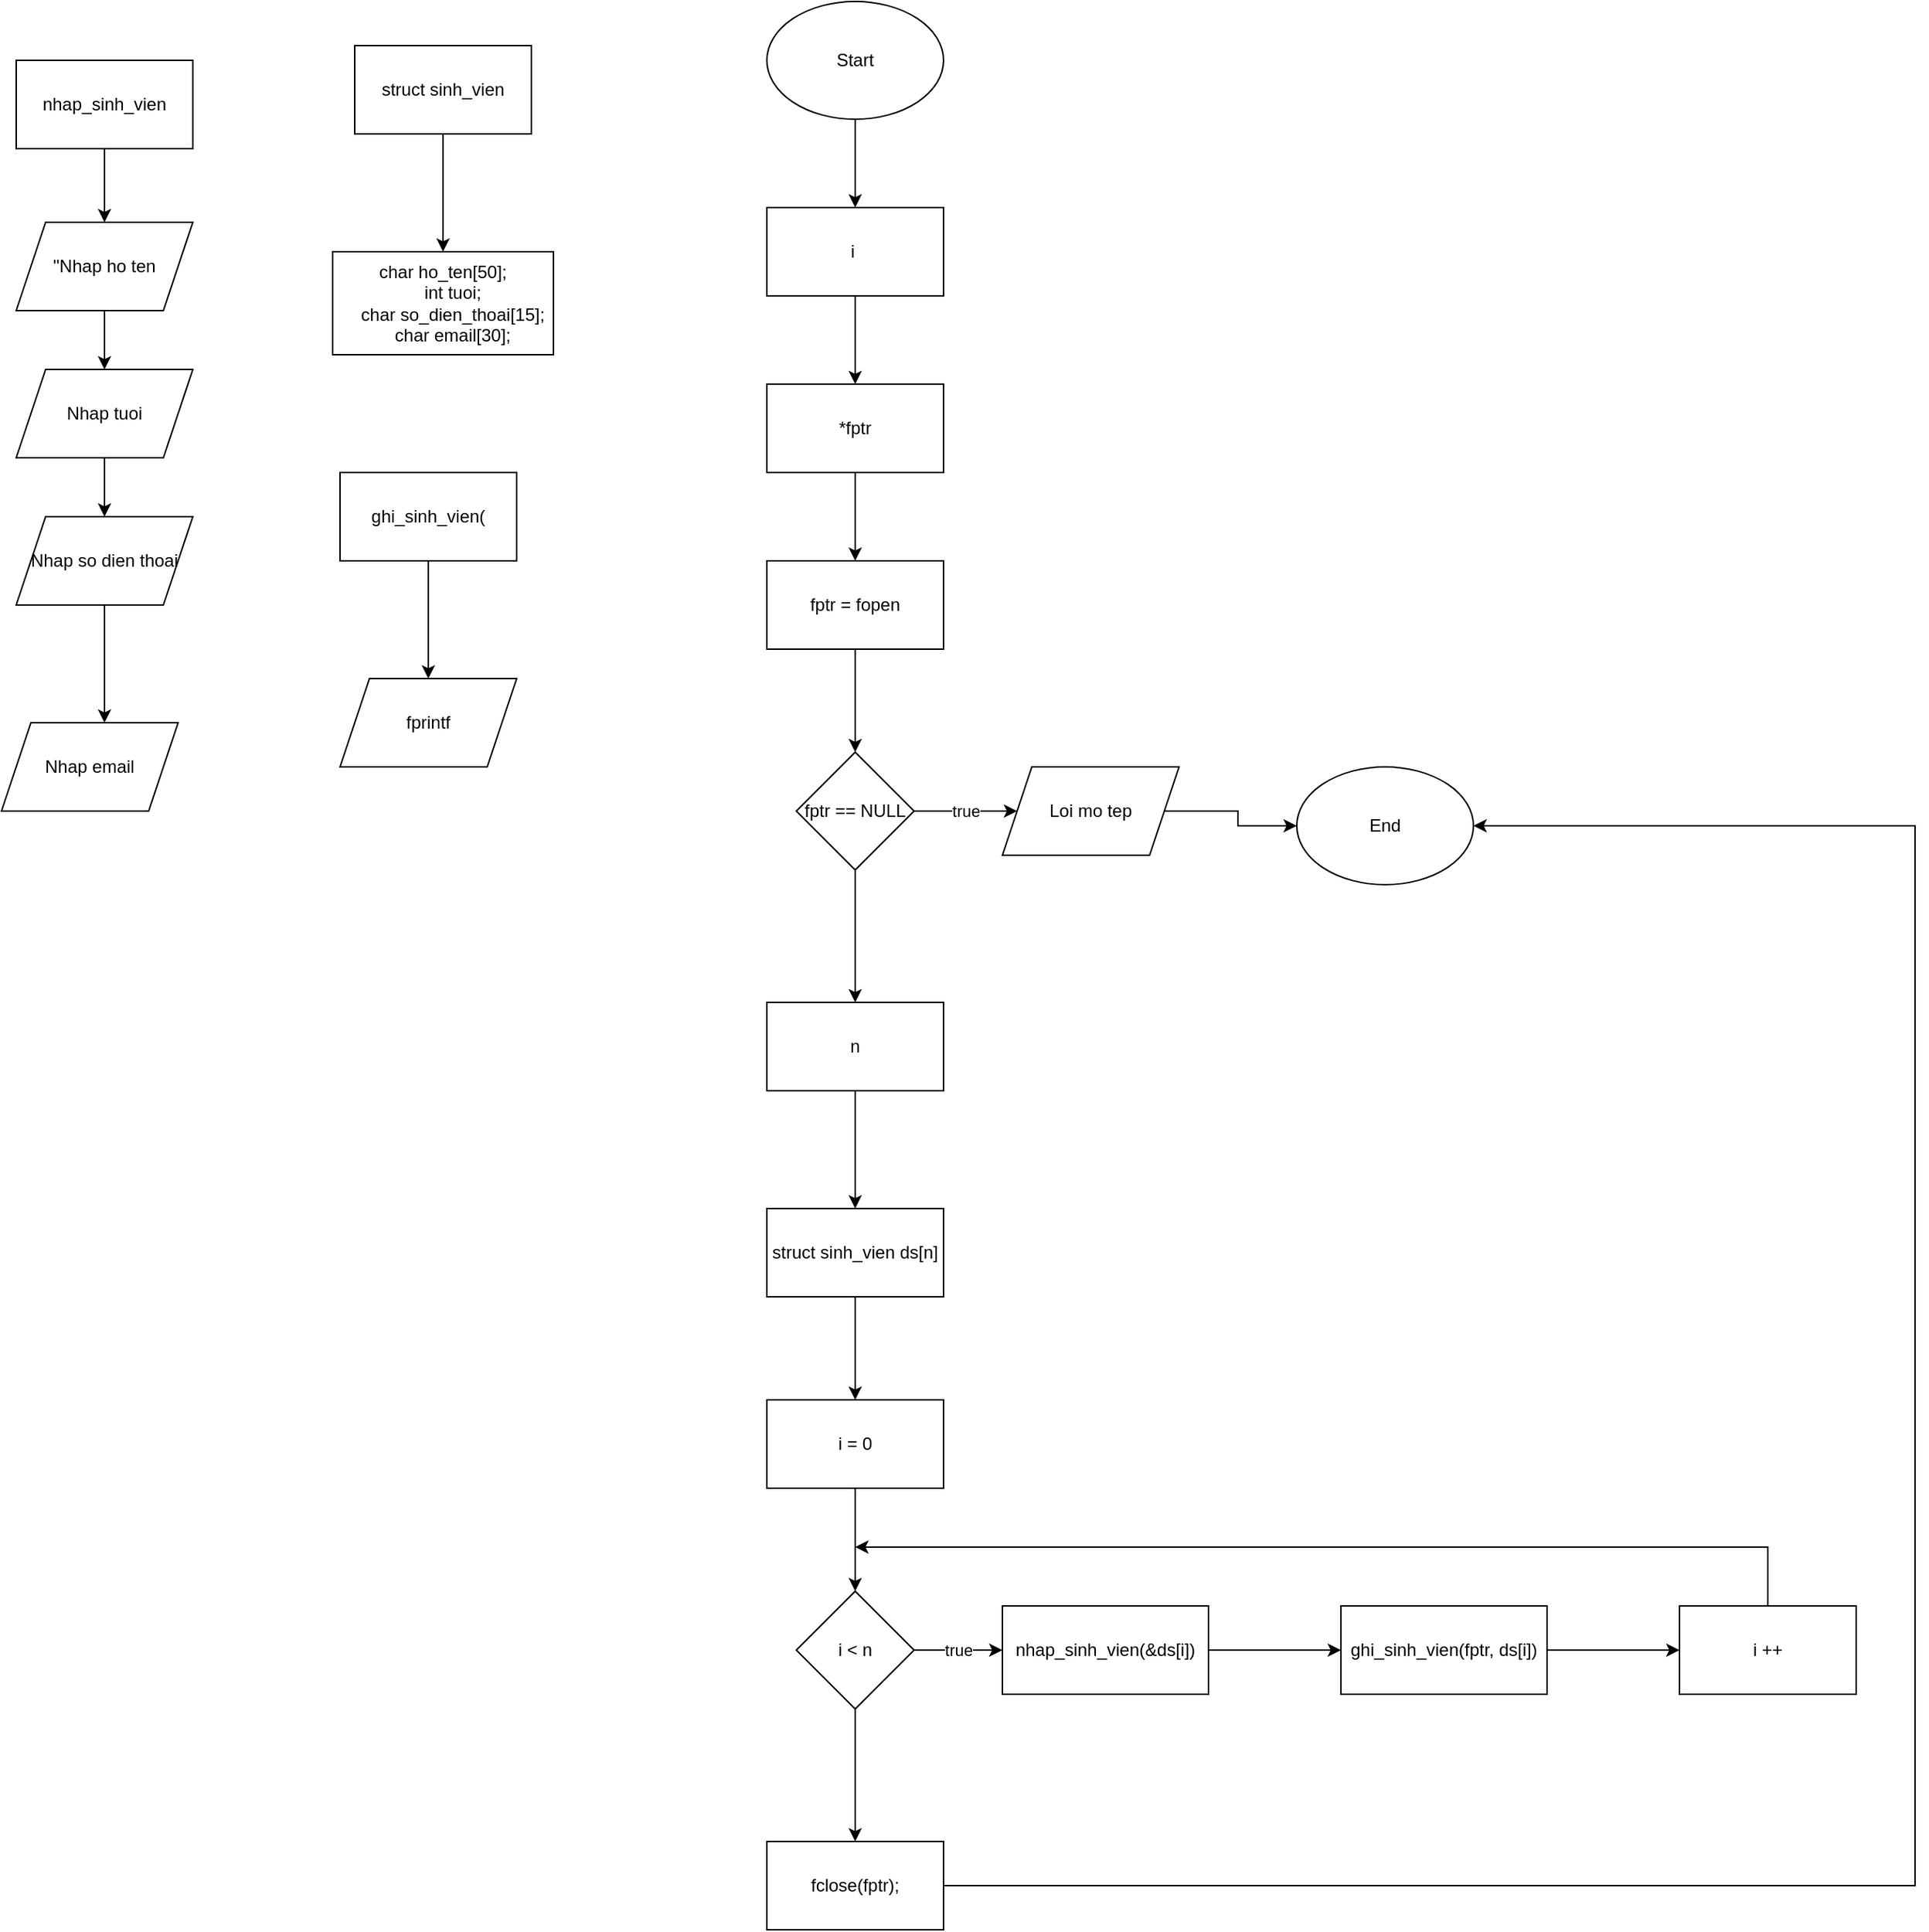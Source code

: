 <mxfile version="22.1.5" type="device">
  <diagram name="Trang-1" id="_hkdt1OeMiSNzskFohdb">
    <mxGraphModel dx="1388" dy="653" grid="1" gridSize="10" guides="1" tooltips="1" connect="1" arrows="1" fold="1" page="1" pageScale="1" pageWidth="827" pageHeight="1169" math="0" shadow="0">
      <root>
        <mxCell id="0" />
        <mxCell id="1" parent="0" />
        <mxCell id="2Biifjm0cx3JpDjnz7Q7-3" value="" style="edgeStyle=orthogonalEdgeStyle;rounded=0;orthogonalLoop=1;jettySize=auto;html=1;" edge="1" parent="1" source="2Biifjm0cx3JpDjnz7Q7-1" target="2Biifjm0cx3JpDjnz7Q7-2">
          <mxGeometry relative="1" as="geometry" />
        </mxCell>
        <mxCell id="2Biifjm0cx3JpDjnz7Q7-1" value="Start" style="ellipse;whiteSpace=wrap;html=1;" vertex="1" parent="1">
          <mxGeometry x="240" y="40" width="120" height="80" as="geometry" />
        </mxCell>
        <mxCell id="2Biifjm0cx3JpDjnz7Q7-5" value="" style="edgeStyle=orthogonalEdgeStyle;rounded=0;orthogonalLoop=1;jettySize=auto;html=1;" edge="1" parent="1" source="2Biifjm0cx3JpDjnz7Q7-2" target="2Biifjm0cx3JpDjnz7Q7-4">
          <mxGeometry relative="1" as="geometry" />
        </mxCell>
        <mxCell id="2Biifjm0cx3JpDjnz7Q7-2" value="i&amp;nbsp;" style="whiteSpace=wrap;html=1;" vertex="1" parent="1">
          <mxGeometry x="240" y="180" width="120" height="60" as="geometry" />
        </mxCell>
        <mxCell id="2Biifjm0cx3JpDjnz7Q7-7" value="" style="edgeStyle=orthogonalEdgeStyle;rounded=0;orthogonalLoop=1;jettySize=auto;html=1;" edge="1" parent="1" source="2Biifjm0cx3JpDjnz7Q7-4" target="2Biifjm0cx3JpDjnz7Q7-6">
          <mxGeometry relative="1" as="geometry" />
        </mxCell>
        <mxCell id="2Biifjm0cx3JpDjnz7Q7-4" value="*fptr" style="whiteSpace=wrap;html=1;" vertex="1" parent="1">
          <mxGeometry x="240" y="300" width="120" height="60" as="geometry" />
        </mxCell>
        <mxCell id="2Biifjm0cx3JpDjnz7Q7-9" value="" style="edgeStyle=orthogonalEdgeStyle;rounded=0;orthogonalLoop=1;jettySize=auto;html=1;" edge="1" parent="1" source="2Biifjm0cx3JpDjnz7Q7-6" target="2Biifjm0cx3JpDjnz7Q7-8">
          <mxGeometry relative="1" as="geometry" />
        </mxCell>
        <mxCell id="2Biifjm0cx3JpDjnz7Q7-6" value="fptr = fopen" style="whiteSpace=wrap;html=1;" vertex="1" parent="1">
          <mxGeometry x="240" y="420" width="120" height="60" as="geometry" />
        </mxCell>
        <mxCell id="2Biifjm0cx3JpDjnz7Q7-11" value="true" style="edgeStyle=orthogonalEdgeStyle;rounded=0;orthogonalLoop=1;jettySize=auto;html=1;" edge="1" parent="1" source="2Biifjm0cx3JpDjnz7Q7-8" target="2Biifjm0cx3JpDjnz7Q7-10">
          <mxGeometry relative="1" as="geometry" />
        </mxCell>
        <mxCell id="2Biifjm0cx3JpDjnz7Q7-15" value="" style="edgeStyle=orthogonalEdgeStyle;rounded=0;orthogonalLoop=1;jettySize=auto;html=1;" edge="1" parent="1" source="2Biifjm0cx3JpDjnz7Q7-8" target="2Biifjm0cx3JpDjnz7Q7-14">
          <mxGeometry relative="1" as="geometry" />
        </mxCell>
        <mxCell id="2Biifjm0cx3JpDjnz7Q7-8" value="fptr == NULL" style="rhombus;whiteSpace=wrap;html=1;" vertex="1" parent="1">
          <mxGeometry x="260" y="550" width="80" height="80" as="geometry" />
        </mxCell>
        <mxCell id="2Biifjm0cx3JpDjnz7Q7-13" value="" style="edgeStyle=orthogonalEdgeStyle;rounded=0;orthogonalLoop=1;jettySize=auto;html=1;" edge="1" parent="1" source="2Biifjm0cx3JpDjnz7Q7-10" target="2Biifjm0cx3JpDjnz7Q7-12">
          <mxGeometry relative="1" as="geometry" />
        </mxCell>
        <mxCell id="2Biifjm0cx3JpDjnz7Q7-10" value="Loi mo tep" style="shape=parallelogram;perimeter=parallelogramPerimeter;whiteSpace=wrap;html=1;fixedSize=1;" vertex="1" parent="1">
          <mxGeometry x="400" y="560" width="120" height="60" as="geometry" />
        </mxCell>
        <mxCell id="2Biifjm0cx3JpDjnz7Q7-12" value="End" style="ellipse;whiteSpace=wrap;html=1;" vertex="1" parent="1">
          <mxGeometry x="600" y="560" width="120" height="80" as="geometry" />
        </mxCell>
        <mxCell id="2Biifjm0cx3JpDjnz7Q7-17" value="" style="edgeStyle=orthogonalEdgeStyle;rounded=0;orthogonalLoop=1;jettySize=auto;html=1;" edge="1" parent="1" source="2Biifjm0cx3JpDjnz7Q7-14" target="2Biifjm0cx3JpDjnz7Q7-16">
          <mxGeometry relative="1" as="geometry" />
        </mxCell>
        <mxCell id="2Biifjm0cx3JpDjnz7Q7-14" value="n" style="whiteSpace=wrap;html=1;" vertex="1" parent="1">
          <mxGeometry x="240" y="720" width="120" height="60" as="geometry" />
        </mxCell>
        <mxCell id="2Biifjm0cx3JpDjnz7Q7-19" value="" style="edgeStyle=orthogonalEdgeStyle;rounded=0;orthogonalLoop=1;jettySize=auto;html=1;" edge="1" parent="1" source="2Biifjm0cx3JpDjnz7Q7-16" target="2Biifjm0cx3JpDjnz7Q7-18">
          <mxGeometry relative="1" as="geometry" />
        </mxCell>
        <mxCell id="2Biifjm0cx3JpDjnz7Q7-16" value="struct sinh_vien ds[n]" style="whiteSpace=wrap;html=1;" vertex="1" parent="1">
          <mxGeometry x="240" y="860" width="120" height="60" as="geometry" />
        </mxCell>
        <mxCell id="2Biifjm0cx3JpDjnz7Q7-21" value="" style="edgeStyle=orthogonalEdgeStyle;rounded=0;orthogonalLoop=1;jettySize=auto;html=1;" edge="1" parent="1" source="2Biifjm0cx3JpDjnz7Q7-18" target="2Biifjm0cx3JpDjnz7Q7-20">
          <mxGeometry relative="1" as="geometry" />
        </mxCell>
        <mxCell id="2Biifjm0cx3JpDjnz7Q7-18" value="i = 0" style="whiteSpace=wrap;html=1;" vertex="1" parent="1">
          <mxGeometry x="240" y="990" width="120" height="60" as="geometry" />
        </mxCell>
        <mxCell id="2Biifjm0cx3JpDjnz7Q7-25" value="true" style="edgeStyle=orthogonalEdgeStyle;rounded=0;orthogonalLoop=1;jettySize=auto;html=1;" edge="1" parent="1" source="2Biifjm0cx3JpDjnz7Q7-20" target="2Biifjm0cx3JpDjnz7Q7-24">
          <mxGeometry relative="1" as="geometry" />
        </mxCell>
        <mxCell id="2Biifjm0cx3JpDjnz7Q7-33" value="" style="edgeStyle=orthogonalEdgeStyle;rounded=0;orthogonalLoop=1;jettySize=auto;html=1;" edge="1" parent="1" source="2Biifjm0cx3JpDjnz7Q7-20" target="2Biifjm0cx3JpDjnz7Q7-32">
          <mxGeometry relative="1" as="geometry" />
        </mxCell>
        <mxCell id="2Biifjm0cx3JpDjnz7Q7-20" value="i &amp;lt; n" style="rhombus;whiteSpace=wrap;html=1;" vertex="1" parent="1">
          <mxGeometry x="260" y="1120" width="80" height="80" as="geometry" />
        </mxCell>
        <mxCell id="2Biifjm0cx3JpDjnz7Q7-28" value="" style="edgeStyle=orthogonalEdgeStyle;rounded=0;orthogonalLoop=1;jettySize=auto;html=1;" edge="1" parent="1" source="2Biifjm0cx3JpDjnz7Q7-24" target="2Biifjm0cx3JpDjnz7Q7-27">
          <mxGeometry relative="1" as="geometry" />
        </mxCell>
        <mxCell id="2Biifjm0cx3JpDjnz7Q7-24" value="nhap_sinh_vien(&amp;ds[i])" style="whiteSpace=wrap;html=1;" vertex="1" parent="1">
          <mxGeometry x="400" y="1130" width="140" height="60" as="geometry" />
        </mxCell>
        <mxCell id="2Biifjm0cx3JpDjnz7Q7-30" value="" style="edgeStyle=orthogonalEdgeStyle;rounded=0;orthogonalLoop=1;jettySize=auto;html=1;" edge="1" parent="1" source="2Biifjm0cx3JpDjnz7Q7-27" target="2Biifjm0cx3JpDjnz7Q7-29">
          <mxGeometry relative="1" as="geometry" />
        </mxCell>
        <mxCell id="2Biifjm0cx3JpDjnz7Q7-27" value="ghi_sinh_vien(fptr, ds[i])" style="whiteSpace=wrap;html=1;" vertex="1" parent="1">
          <mxGeometry x="630" y="1130" width="140" height="60" as="geometry" />
        </mxCell>
        <mxCell id="2Biifjm0cx3JpDjnz7Q7-31" style="edgeStyle=orthogonalEdgeStyle;rounded=0;orthogonalLoop=1;jettySize=auto;html=1;" edge="1" parent="1" source="2Biifjm0cx3JpDjnz7Q7-29">
          <mxGeometry relative="1" as="geometry">
            <mxPoint x="300" y="1090" as="targetPoint" />
            <Array as="points">
              <mxPoint x="920" y="1090" />
            </Array>
          </mxGeometry>
        </mxCell>
        <mxCell id="2Biifjm0cx3JpDjnz7Q7-29" value="i ++" style="whiteSpace=wrap;html=1;" vertex="1" parent="1">
          <mxGeometry x="860" y="1130" width="120" height="60" as="geometry" />
        </mxCell>
        <mxCell id="2Biifjm0cx3JpDjnz7Q7-34" style="edgeStyle=orthogonalEdgeStyle;rounded=0;orthogonalLoop=1;jettySize=auto;html=1;" edge="1" parent="1" source="2Biifjm0cx3JpDjnz7Q7-32" target="2Biifjm0cx3JpDjnz7Q7-12">
          <mxGeometry relative="1" as="geometry">
            <mxPoint x="1100" y="600" as="targetPoint" />
            <Array as="points">
              <mxPoint x="1020" y="1320" />
              <mxPoint x="1020" y="600" />
            </Array>
          </mxGeometry>
        </mxCell>
        <mxCell id="2Biifjm0cx3JpDjnz7Q7-32" value="fclose(fptr);" style="whiteSpace=wrap;html=1;" vertex="1" parent="1">
          <mxGeometry x="240" y="1290" width="120" height="60" as="geometry" />
        </mxCell>
        <mxCell id="2Biifjm0cx3JpDjnz7Q7-37" value="" style="edgeStyle=orthogonalEdgeStyle;rounded=0;orthogonalLoop=1;jettySize=auto;html=1;" edge="1" parent="1" source="2Biifjm0cx3JpDjnz7Q7-35" target="2Biifjm0cx3JpDjnz7Q7-36">
          <mxGeometry relative="1" as="geometry" />
        </mxCell>
        <mxCell id="2Biifjm0cx3JpDjnz7Q7-35" value="struct sinh_vien" style="rounded=0;whiteSpace=wrap;html=1;" vertex="1" parent="1">
          <mxGeometry x="-40" y="70" width="120" height="60" as="geometry" />
        </mxCell>
        <mxCell id="2Biifjm0cx3JpDjnz7Q7-36" value="char ho_ten[50];&#xa;    int tuoi;&#xa;    char so_dien_thoai[15];&#xa;    char email[30];" style="whiteSpace=wrap;html=1;rounded=0;" vertex="1" parent="1">
          <mxGeometry x="-55" y="210" width="150" height="70" as="geometry" />
        </mxCell>
        <mxCell id="2Biifjm0cx3JpDjnz7Q7-41" value="" style="edgeStyle=orthogonalEdgeStyle;rounded=0;orthogonalLoop=1;jettySize=auto;html=1;" edge="1" parent="1" source="2Biifjm0cx3JpDjnz7Q7-39" target="2Biifjm0cx3JpDjnz7Q7-40">
          <mxGeometry relative="1" as="geometry" />
        </mxCell>
        <mxCell id="2Biifjm0cx3JpDjnz7Q7-39" value="nhap_sinh_vien" style="rounded=0;whiteSpace=wrap;html=1;" vertex="1" parent="1">
          <mxGeometry x="-270" y="80" width="120" height="60" as="geometry" />
        </mxCell>
        <mxCell id="2Biifjm0cx3JpDjnz7Q7-43" value="" style="edgeStyle=orthogonalEdgeStyle;rounded=0;orthogonalLoop=1;jettySize=auto;html=1;" edge="1" parent="1" source="2Biifjm0cx3JpDjnz7Q7-40" target="2Biifjm0cx3JpDjnz7Q7-42">
          <mxGeometry relative="1" as="geometry" />
        </mxCell>
        <mxCell id="2Biifjm0cx3JpDjnz7Q7-40" value="&quot;Nhap ho ten" style="shape=parallelogram;perimeter=parallelogramPerimeter;whiteSpace=wrap;html=1;fixedSize=1;rounded=0;" vertex="1" parent="1">
          <mxGeometry x="-270" y="190" width="120" height="60" as="geometry" />
        </mxCell>
        <mxCell id="2Biifjm0cx3JpDjnz7Q7-45" value="" style="edgeStyle=orthogonalEdgeStyle;rounded=0;orthogonalLoop=1;jettySize=auto;html=1;" edge="1" parent="1" source="2Biifjm0cx3JpDjnz7Q7-42" target="2Biifjm0cx3JpDjnz7Q7-44">
          <mxGeometry relative="1" as="geometry" />
        </mxCell>
        <mxCell id="2Biifjm0cx3JpDjnz7Q7-42" value="Nhap tuoi" style="shape=parallelogram;perimeter=parallelogramPerimeter;whiteSpace=wrap;html=1;fixedSize=1;rounded=0;" vertex="1" parent="1">
          <mxGeometry x="-270" y="290" width="120" height="60" as="geometry" />
        </mxCell>
        <mxCell id="2Biifjm0cx3JpDjnz7Q7-47" value="" style="edgeStyle=orthogonalEdgeStyle;rounded=0;orthogonalLoop=1;jettySize=auto;html=1;" edge="1" parent="1" source="2Biifjm0cx3JpDjnz7Q7-44">
          <mxGeometry relative="1" as="geometry">
            <mxPoint x="-210" y="530" as="targetPoint" />
          </mxGeometry>
        </mxCell>
        <mxCell id="2Biifjm0cx3JpDjnz7Q7-44" value="Nhap so dien thoai" style="shape=parallelogram;perimeter=parallelogramPerimeter;whiteSpace=wrap;html=1;fixedSize=1;rounded=0;" vertex="1" parent="1">
          <mxGeometry x="-270" y="390" width="120" height="60" as="geometry" />
        </mxCell>
        <mxCell id="2Biifjm0cx3JpDjnz7Q7-48" value="Nhap email" style="shape=parallelogram;perimeter=parallelogramPerimeter;whiteSpace=wrap;html=1;fixedSize=1;" vertex="1" parent="1">
          <mxGeometry x="-280" y="530" width="120" height="60" as="geometry" />
        </mxCell>
        <mxCell id="2Biifjm0cx3JpDjnz7Q7-51" value="" style="edgeStyle=orthogonalEdgeStyle;rounded=0;orthogonalLoop=1;jettySize=auto;html=1;" edge="1" parent="1" source="2Biifjm0cx3JpDjnz7Q7-49">
          <mxGeometry relative="1" as="geometry">
            <mxPoint x="10" y="500" as="targetPoint" />
          </mxGeometry>
        </mxCell>
        <mxCell id="2Biifjm0cx3JpDjnz7Q7-49" value="ghi_sinh_vien(" style="rounded=0;whiteSpace=wrap;html=1;" vertex="1" parent="1">
          <mxGeometry x="-50" y="360" width="120" height="60" as="geometry" />
        </mxCell>
        <mxCell id="2Biifjm0cx3JpDjnz7Q7-52" value="fprintf" style="shape=parallelogram;perimeter=parallelogramPerimeter;whiteSpace=wrap;html=1;fixedSize=1;" vertex="1" parent="1">
          <mxGeometry x="-50" y="500" width="120" height="60" as="geometry" />
        </mxCell>
      </root>
    </mxGraphModel>
  </diagram>
</mxfile>

